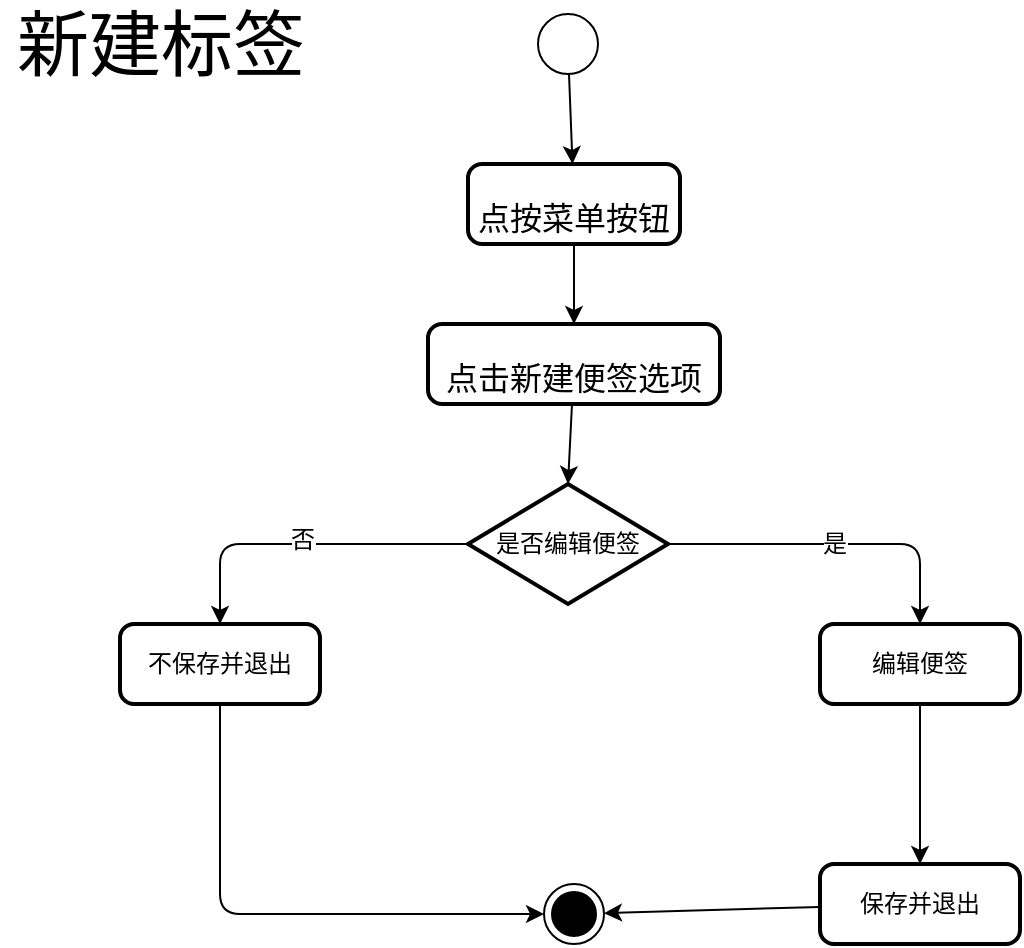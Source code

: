 <mxfile>
    <diagram id="Pt1SRTC65eGluAQ4aHd5" name="第 1 页">
        <mxGraphModel dx="984" dy="301" grid="1" gridSize="10" guides="1" tooltips="1" connect="1" arrows="1" fold="1" page="1" pageScale="1" pageWidth="827" pageHeight="1169" math="0" shadow="0">
            <root>
                <mxCell id="0"/>
                <mxCell id="1" parent="0"/>
                <mxCell id="2" value="&lt;span style=&quot;font-size: 36px&quot;&gt;新建标签&lt;/span&gt;" style="text;html=1;align=center;verticalAlign=middle;resizable=0;points=[];autosize=1;strokeColor=none;fillColor=none;" vertex="1" parent="1">
                    <mxGeometry x="130" y="55" width="160" height="30" as="geometry"/>
                </mxCell>
                <mxCell id="10" value="" style="edgeStyle=none;html=1;fontSize=36;" edge="1" parent="1" source="4" target="7">
                    <mxGeometry relative="1" as="geometry"/>
                </mxCell>
                <mxCell id="4" value="" style="ellipse;fillColor=#ffffff;strokeColor=#000000;fontSize=36;" vertex="1" parent="1">
                    <mxGeometry x="399" y="55" width="30" height="30" as="geometry"/>
                </mxCell>
                <mxCell id="9" value="" style="edgeStyle=none;html=1;fontSize=36;" edge="1" parent="1" source="7" target="8">
                    <mxGeometry relative="1" as="geometry"/>
                </mxCell>
                <mxCell id="7" value="&lt;font size=&quot;3&quot;&gt;点按菜单按钮&lt;/font&gt;" style="rounded=1;whiteSpace=wrap;html=1;absoluteArcSize=1;arcSize=14;strokeWidth=2;fontSize=36;" vertex="1" parent="1">
                    <mxGeometry x="364" y="130" width="106" height="40" as="geometry"/>
                </mxCell>
                <mxCell id="12" value="" style="edgeStyle=none;html=1;fontSize=12;entryX=0.5;entryY=0;entryDx=0;entryDy=0;entryPerimeter=0;" edge="1" parent="1" source="8" target="13">
                    <mxGeometry relative="1" as="geometry">
                        <mxPoint x="417" y="310" as="targetPoint"/>
                    </mxGeometry>
                </mxCell>
                <mxCell id="8" value="&lt;font size=&quot;3&quot;&gt;点击新建便签选项&lt;/font&gt;" style="rounded=1;whiteSpace=wrap;html=1;absoluteArcSize=1;arcSize=14;strokeWidth=2;fontSize=36;" vertex="1" parent="1">
                    <mxGeometry x="344" y="210" width="146" height="40" as="geometry"/>
                </mxCell>
                <mxCell id="15" value="是" style="edgeStyle=none;html=1;exitX=1;exitY=0.5;exitDx=0;exitDy=0;exitPerimeter=0;entryX=0.5;entryY=0;entryDx=0;entryDy=0;fontSize=12;" edge="1" parent="1" source="13" target="14">
                    <mxGeometry relative="1" as="geometry">
                        <Array as="points">
                            <mxPoint x="590" y="320"/>
                        </Array>
                    </mxGeometry>
                </mxCell>
                <mxCell id="17" style="edgeStyle=none;html=1;exitX=0;exitY=0.5;exitDx=0;exitDy=0;exitPerimeter=0;entryX=0.5;entryY=0;entryDx=0;entryDy=0;fontSize=12;" edge="1" parent="1" source="13" target="16">
                    <mxGeometry relative="1" as="geometry">
                        <Array as="points">
                            <mxPoint x="240" y="320"/>
                        </Array>
                    </mxGeometry>
                </mxCell>
                <mxCell id="18" value="否" style="edgeLabel;html=1;align=center;verticalAlign=middle;resizable=0;points=[];fontSize=12;" vertex="1" connectable="0" parent="17">
                    <mxGeometry x="0.015" y="-2" relative="1" as="geometry">
                        <mxPoint as="offset"/>
                    </mxGeometry>
                </mxCell>
                <mxCell id="13" value="是否编辑便签" style="strokeWidth=2;html=1;shape=mxgraph.flowchart.decision;whiteSpace=wrap;fontSize=12;" vertex="1" parent="1">
                    <mxGeometry x="364" y="290" width="100" height="60" as="geometry"/>
                </mxCell>
                <mxCell id="20" value="" style="edgeStyle=none;html=1;fontSize=12;" edge="1" parent="1" source="14" target="19">
                    <mxGeometry relative="1" as="geometry"/>
                </mxCell>
                <mxCell id="14" value="编辑便签" style="rounded=1;whiteSpace=wrap;html=1;absoluteArcSize=1;arcSize=14;strokeWidth=2;fontSize=12;" vertex="1" parent="1">
                    <mxGeometry x="540" y="360" width="100" height="40" as="geometry"/>
                </mxCell>
                <mxCell id="23" style="edgeStyle=none;html=1;exitX=0.5;exitY=1;exitDx=0;exitDy=0;entryX=0;entryY=0.5;entryDx=0;entryDy=0;fontSize=12;" edge="1" parent="1" source="16" target="21">
                    <mxGeometry relative="1" as="geometry">
                        <Array as="points">
                            <mxPoint x="240" y="505"/>
                        </Array>
                    </mxGeometry>
                </mxCell>
                <mxCell id="16" value="不保存并退出" style="rounded=1;whiteSpace=wrap;html=1;absoluteArcSize=1;arcSize=14;strokeWidth=2;fontSize=12;" vertex="1" parent="1">
                    <mxGeometry x="190" y="360" width="100" height="40" as="geometry"/>
                </mxCell>
                <mxCell id="22" value="" style="edgeStyle=none;html=1;fontSize=12;" edge="1" parent="1" source="19" target="21">
                    <mxGeometry relative="1" as="geometry"/>
                </mxCell>
                <mxCell id="19" value="保存并退出" style="rounded=1;whiteSpace=wrap;html=1;absoluteArcSize=1;arcSize=14;strokeWidth=2;fontSize=12;" vertex="1" parent="1">
                    <mxGeometry x="540" y="480" width="100" height="40" as="geometry"/>
                </mxCell>
                <mxCell id="21" value="" style="ellipse;html=1;shape=endState;fillColor=#000000;strokeColor=#000000;fontSize=12;" vertex="1" parent="1">
                    <mxGeometry x="402" y="490" width="30" height="30" as="geometry"/>
                </mxCell>
            </root>
        </mxGraphModel>
    </diagram>
</mxfile>